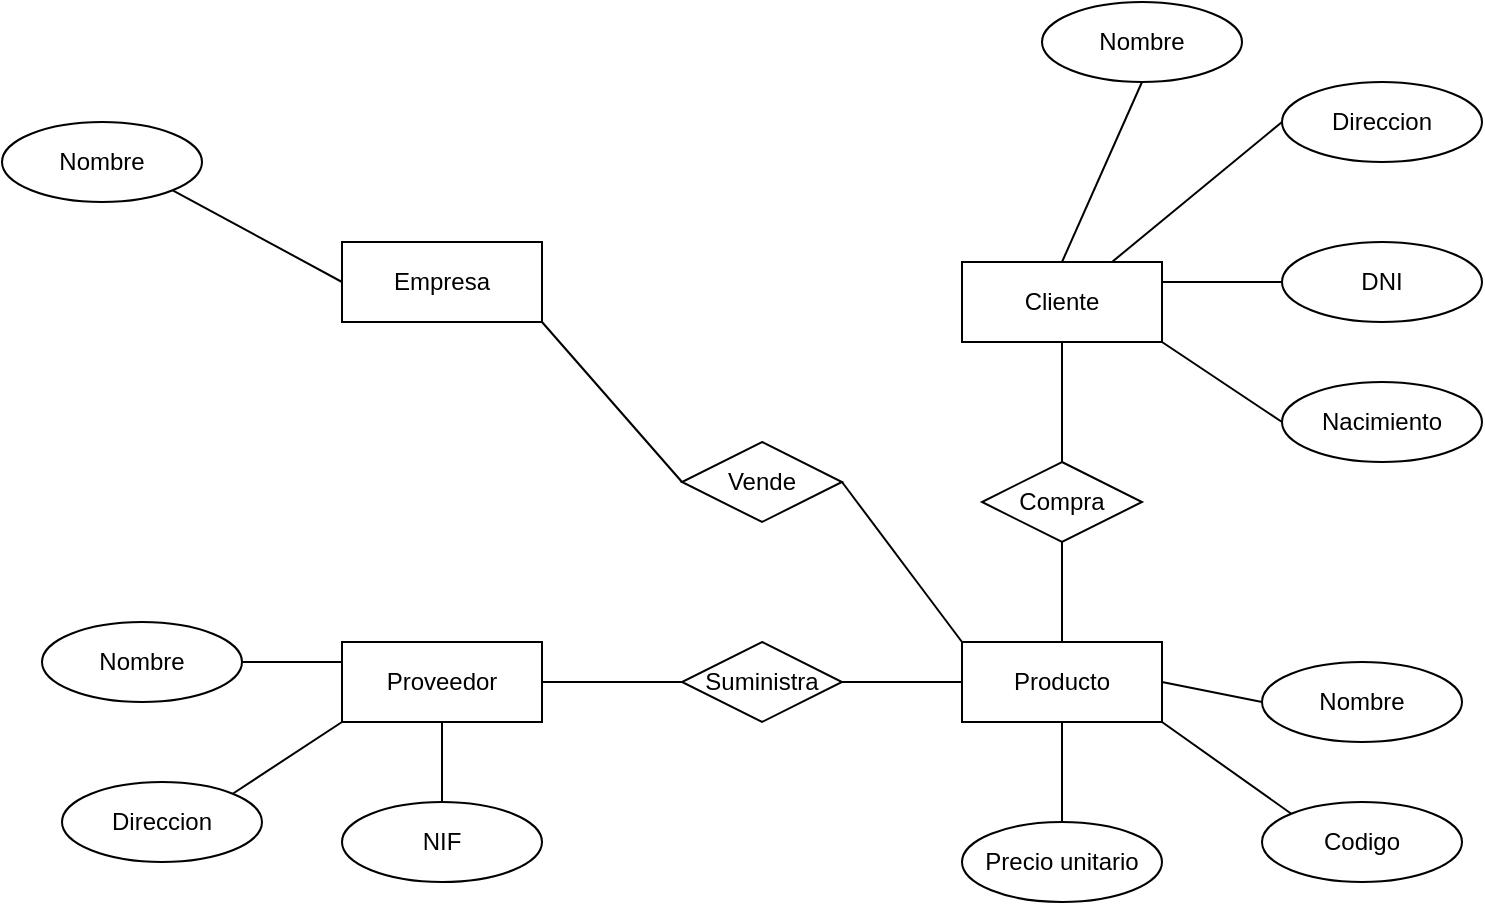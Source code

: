 <mxfile version="26.2.9">
  <diagram id="R2lEEEUBdFMjLlhIrx00" name="Page-1">
    <mxGraphModel dx="1428" dy="777" grid="1" gridSize="10" guides="1" tooltips="1" connect="1" arrows="1" fold="1" page="1" pageScale="1" pageWidth="850" pageHeight="1100" math="0" shadow="0" extFonts="Permanent Marker^https://fonts.googleapis.com/css?family=Permanent+Marker">
      <root>
        <mxCell id="0" />
        <mxCell id="1" parent="0" />
        <mxCell id="OVQGoGSdfRURgUhwambt-1" value="Proveedor" style="whiteSpace=wrap;html=1;align=center;" vertex="1" parent="1">
          <mxGeometry x="210" y="390" width="100" height="40" as="geometry" />
        </mxCell>
        <mxCell id="OVQGoGSdfRURgUhwambt-2" value="Cliente" style="whiteSpace=wrap;html=1;align=center;" vertex="1" parent="1">
          <mxGeometry x="520" y="200" width="100" height="40" as="geometry" />
        </mxCell>
        <mxCell id="OVQGoGSdfRURgUhwambt-3" value="Empresa" style="whiteSpace=wrap;html=1;align=center;" vertex="1" parent="1">
          <mxGeometry x="210" y="190" width="100" height="40" as="geometry" />
        </mxCell>
        <mxCell id="OVQGoGSdfRURgUhwambt-4" value="Producto" style="whiteSpace=wrap;html=1;align=center;" vertex="1" parent="1">
          <mxGeometry x="520" y="390" width="100" height="40" as="geometry" />
        </mxCell>
        <mxCell id="OVQGoGSdfRURgUhwambt-5" value="Nacimiento" style="ellipse;whiteSpace=wrap;html=1;align=center;" vertex="1" parent="1">
          <mxGeometry x="680" y="260" width="100" height="40" as="geometry" />
        </mxCell>
        <mxCell id="OVQGoGSdfRURgUhwambt-6" value="DNI" style="ellipse;whiteSpace=wrap;html=1;align=center;" vertex="1" parent="1">
          <mxGeometry x="680" y="190" width="100" height="40" as="geometry" />
        </mxCell>
        <mxCell id="OVQGoGSdfRURgUhwambt-7" value="Direccion" style="ellipse;whiteSpace=wrap;html=1;align=center;" vertex="1" parent="1">
          <mxGeometry x="680" y="110" width="100" height="40" as="geometry" />
        </mxCell>
        <mxCell id="OVQGoGSdfRURgUhwambt-8" value="Nombre" style="ellipse;whiteSpace=wrap;html=1;align=center;" vertex="1" parent="1">
          <mxGeometry x="560" y="70" width="100" height="40" as="geometry" />
        </mxCell>
        <mxCell id="OVQGoGSdfRURgUhwambt-9" value="Codigo" style="ellipse;whiteSpace=wrap;html=1;align=center;" vertex="1" parent="1">
          <mxGeometry x="670" y="470" width="100" height="40" as="geometry" />
        </mxCell>
        <mxCell id="OVQGoGSdfRURgUhwambt-10" value="Nombre" style="ellipse;whiteSpace=wrap;html=1;align=center;" vertex="1" parent="1">
          <mxGeometry x="670" y="400" width="100" height="40" as="geometry" />
        </mxCell>
        <mxCell id="OVQGoGSdfRURgUhwambt-11" value="Precio unitario" style="ellipse;whiteSpace=wrap;html=1;align=center;" vertex="1" parent="1">
          <mxGeometry x="520" y="480" width="100" height="40" as="geometry" />
        </mxCell>
        <mxCell id="OVQGoGSdfRURgUhwambt-12" value="Nombre" style="ellipse;whiteSpace=wrap;html=1;align=center;" vertex="1" parent="1">
          <mxGeometry x="60" y="380" width="100" height="40" as="geometry" />
        </mxCell>
        <mxCell id="OVQGoGSdfRURgUhwambt-13" value="NIF" style="ellipse;whiteSpace=wrap;html=1;align=center;" vertex="1" parent="1">
          <mxGeometry x="210" y="470" width="100" height="40" as="geometry" />
        </mxCell>
        <mxCell id="OVQGoGSdfRURgUhwambt-14" value="Direccion" style="ellipse;whiteSpace=wrap;html=1;align=center;" vertex="1" parent="1">
          <mxGeometry x="70" y="460" width="100" height="40" as="geometry" />
        </mxCell>
        <mxCell id="OVQGoGSdfRURgUhwambt-15" value="Nombre" style="ellipse;whiteSpace=wrap;html=1;align=center;" vertex="1" parent="1">
          <mxGeometry x="40" y="130" width="100" height="40" as="geometry" />
        </mxCell>
        <mxCell id="OVQGoGSdfRURgUhwambt-16" value="" style="endArrow=none;html=1;rounded=0;exitX=1;exitY=1;exitDx=0;exitDy=0;entryX=0;entryY=0.5;entryDx=0;entryDy=0;" edge="1" parent="1" source="OVQGoGSdfRURgUhwambt-15" target="OVQGoGSdfRURgUhwambt-3">
          <mxGeometry width="50" height="50" relative="1" as="geometry">
            <mxPoint x="400" y="430" as="sourcePoint" />
            <mxPoint x="450" y="380" as="targetPoint" />
          </mxGeometry>
        </mxCell>
        <mxCell id="OVQGoGSdfRURgUhwambt-17" value="" style="endArrow=none;html=1;rounded=0;exitX=1;exitY=0.5;exitDx=0;exitDy=0;entryX=0;entryY=0.25;entryDx=0;entryDy=0;" edge="1" parent="1" source="OVQGoGSdfRURgUhwambt-12" target="OVQGoGSdfRURgUhwambt-1">
          <mxGeometry width="50" height="50" relative="1" as="geometry">
            <mxPoint x="400" y="430" as="sourcePoint" />
            <mxPoint x="450" y="380" as="targetPoint" />
          </mxGeometry>
        </mxCell>
        <mxCell id="OVQGoGSdfRURgUhwambt-18" value="" style="endArrow=none;html=1;rounded=0;exitX=1;exitY=0;exitDx=0;exitDy=0;entryX=0;entryY=1;entryDx=0;entryDy=0;" edge="1" parent="1" source="OVQGoGSdfRURgUhwambt-14" target="OVQGoGSdfRURgUhwambt-1">
          <mxGeometry width="50" height="50" relative="1" as="geometry">
            <mxPoint x="400" y="430" as="sourcePoint" />
            <mxPoint x="450" y="380" as="targetPoint" />
          </mxGeometry>
        </mxCell>
        <mxCell id="OVQGoGSdfRURgUhwambt-19" value="" style="endArrow=none;html=1;rounded=0;exitX=0.5;exitY=0;exitDx=0;exitDy=0;entryX=0.5;entryY=1;entryDx=0;entryDy=0;" edge="1" parent="1" source="OVQGoGSdfRURgUhwambt-13" target="OVQGoGSdfRURgUhwambt-1">
          <mxGeometry width="50" height="50" relative="1" as="geometry">
            <mxPoint x="400" y="430" as="sourcePoint" />
            <mxPoint x="450" y="380" as="targetPoint" />
          </mxGeometry>
        </mxCell>
        <mxCell id="OVQGoGSdfRURgUhwambt-20" value="" style="endArrow=none;html=1;rounded=0;exitX=0.5;exitY=1;exitDx=0;exitDy=0;entryX=0.5;entryY=0;entryDx=0;entryDy=0;" edge="1" parent="1" source="OVQGoGSdfRURgUhwambt-8" target="OVQGoGSdfRURgUhwambt-2">
          <mxGeometry width="50" height="50" relative="1" as="geometry">
            <mxPoint x="400" y="430" as="sourcePoint" />
            <mxPoint x="450" y="380" as="targetPoint" />
          </mxGeometry>
        </mxCell>
        <mxCell id="OVQGoGSdfRURgUhwambt-21" value="" style="endArrow=none;html=1;rounded=0;exitX=0;exitY=0.5;exitDx=0;exitDy=0;entryX=0.75;entryY=0;entryDx=0;entryDy=0;" edge="1" parent="1" source="OVQGoGSdfRURgUhwambt-7" target="OVQGoGSdfRURgUhwambt-2">
          <mxGeometry width="50" height="50" relative="1" as="geometry">
            <mxPoint x="400" y="430" as="sourcePoint" />
            <mxPoint x="450" y="380" as="targetPoint" />
          </mxGeometry>
        </mxCell>
        <mxCell id="OVQGoGSdfRURgUhwambt-22" value="" style="endArrow=none;html=1;rounded=0;exitX=0;exitY=0.5;exitDx=0;exitDy=0;entryX=1;entryY=0.25;entryDx=0;entryDy=0;" edge="1" parent="1" source="OVQGoGSdfRURgUhwambt-6" target="OVQGoGSdfRURgUhwambt-2">
          <mxGeometry width="50" height="50" relative="1" as="geometry">
            <mxPoint x="400" y="430" as="sourcePoint" />
            <mxPoint x="450" y="380" as="targetPoint" />
          </mxGeometry>
        </mxCell>
        <mxCell id="OVQGoGSdfRURgUhwambt-23" value="" style="endArrow=none;html=1;rounded=0;exitX=0;exitY=0.5;exitDx=0;exitDy=0;entryX=1;entryY=1;entryDx=0;entryDy=0;" edge="1" parent="1" source="OVQGoGSdfRURgUhwambt-5" target="OVQGoGSdfRURgUhwambt-2">
          <mxGeometry width="50" height="50" relative="1" as="geometry">
            <mxPoint x="400" y="430" as="sourcePoint" />
            <mxPoint x="450" y="380" as="targetPoint" />
          </mxGeometry>
        </mxCell>
        <mxCell id="OVQGoGSdfRURgUhwambt-24" value="" style="endArrow=none;html=1;rounded=0;exitX=0.5;exitY=0;exitDx=0;exitDy=0;entryX=0.5;entryY=1;entryDx=0;entryDy=0;" edge="1" parent="1" source="OVQGoGSdfRURgUhwambt-11" target="OVQGoGSdfRURgUhwambt-4">
          <mxGeometry width="50" height="50" relative="1" as="geometry">
            <mxPoint x="400" y="430" as="sourcePoint" />
            <mxPoint x="450" y="380" as="targetPoint" />
          </mxGeometry>
        </mxCell>
        <mxCell id="OVQGoGSdfRURgUhwambt-25" value="" style="endArrow=none;html=1;rounded=0;exitX=0;exitY=0.5;exitDx=0;exitDy=0;entryX=1;entryY=0.5;entryDx=0;entryDy=0;" edge="1" parent="1" source="OVQGoGSdfRURgUhwambt-10" target="OVQGoGSdfRURgUhwambt-4">
          <mxGeometry width="50" height="50" relative="1" as="geometry">
            <mxPoint x="400" y="430" as="sourcePoint" />
            <mxPoint x="450" y="380" as="targetPoint" />
          </mxGeometry>
        </mxCell>
        <mxCell id="OVQGoGSdfRURgUhwambt-26" value="" style="endArrow=none;html=1;rounded=0;exitX=0;exitY=0;exitDx=0;exitDy=0;entryX=1;entryY=1;entryDx=0;entryDy=0;" edge="1" parent="1" source="OVQGoGSdfRURgUhwambt-9" target="OVQGoGSdfRURgUhwambt-4">
          <mxGeometry width="50" height="50" relative="1" as="geometry">
            <mxPoint x="400" y="430" as="sourcePoint" />
            <mxPoint x="450" y="380" as="targetPoint" />
          </mxGeometry>
        </mxCell>
        <mxCell id="OVQGoGSdfRURgUhwambt-27" value="Compra" style="shape=rhombus;perimeter=rhombusPerimeter;whiteSpace=wrap;html=1;align=center;" vertex="1" parent="1">
          <mxGeometry x="530" y="300" width="80" height="40" as="geometry" />
        </mxCell>
        <mxCell id="OVQGoGSdfRURgUhwambt-29" value="Vende" style="shape=rhombus;perimeter=rhombusPerimeter;whiteSpace=wrap;html=1;align=center;" vertex="1" parent="1">
          <mxGeometry x="380" y="290" width="80" height="40" as="geometry" />
        </mxCell>
        <mxCell id="OVQGoGSdfRURgUhwambt-30" value="" style="endArrow=none;html=1;rounded=0;exitX=1;exitY=1;exitDx=0;exitDy=0;entryX=0;entryY=0.5;entryDx=0;entryDy=0;" edge="1" parent="1" source="OVQGoGSdfRURgUhwambt-3" target="OVQGoGSdfRURgUhwambt-29">
          <mxGeometry width="50" height="50" relative="1" as="geometry">
            <mxPoint x="400" y="430" as="sourcePoint" />
            <mxPoint x="450" y="380" as="targetPoint" />
          </mxGeometry>
        </mxCell>
        <mxCell id="OVQGoGSdfRURgUhwambt-33" value="" style="endArrow=none;html=1;rounded=0;exitX=0.5;exitY=0;exitDx=0;exitDy=0;entryX=0.5;entryY=1;entryDx=0;entryDy=0;" edge="1" parent="1" source="OVQGoGSdfRURgUhwambt-4" target="OVQGoGSdfRURgUhwambt-27">
          <mxGeometry width="50" height="50" relative="1" as="geometry">
            <mxPoint x="400" y="430" as="sourcePoint" />
            <mxPoint x="450" y="380" as="targetPoint" />
          </mxGeometry>
        </mxCell>
        <mxCell id="OVQGoGSdfRURgUhwambt-34" value="" style="endArrow=none;html=1;rounded=0;exitX=0.5;exitY=0;exitDx=0;exitDy=0;entryX=0.5;entryY=1;entryDx=0;entryDy=0;" edge="1" parent="1" source="OVQGoGSdfRURgUhwambt-27" target="OVQGoGSdfRURgUhwambt-2">
          <mxGeometry width="50" height="50" relative="1" as="geometry">
            <mxPoint x="400" y="430" as="sourcePoint" />
            <mxPoint x="450" y="380" as="targetPoint" />
          </mxGeometry>
        </mxCell>
        <mxCell id="OVQGoGSdfRURgUhwambt-35" value="Suministra" style="shape=rhombus;perimeter=rhombusPerimeter;whiteSpace=wrap;html=1;align=center;" vertex="1" parent="1">
          <mxGeometry x="380" y="390" width="80" height="40" as="geometry" />
        </mxCell>
        <mxCell id="OVQGoGSdfRURgUhwambt-36" value="" style="endArrow=none;html=1;rounded=0;exitX=1;exitY=0.5;exitDx=0;exitDy=0;entryX=0;entryY=0.5;entryDx=0;entryDy=0;" edge="1" parent="1" source="OVQGoGSdfRURgUhwambt-1" target="OVQGoGSdfRURgUhwambt-35">
          <mxGeometry width="50" height="50" relative="1" as="geometry">
            <mxPoint x="400" y="430" as="sourcePoint" />
            <mxPoint x="450" y="380" as="targetPoint" />
          </mxGeometry>
        </mxCell>
        <mxCell id="OVQGoGSdfRURgUhwambt-37" value="" style="endArrow=none;html=1;rounded=0;exitX=0;exitY=0.5;exitDx=0;exitDy=0;entryX=1;entryY=0.5;entryDx=0;entryDy=0;" edge="1" parent="1" source="OVQGoGSdfRURgUhwambt-4" target="OVQGoGSdfRURgUhwambt-35">
          <mxGeometry width="50" height="50" relative="1" as="geometry">
            <mxPoint x="400" y="430" as="sourcePoint" />
            <mxPoint x="450" y="380" as="targetPoint" />
          </mxGeometry>
        </mxCell>
        <mxCell id="OVQGoGSdfRURgUhwambt-38" value="" style="endArrow=none;html=1;rounded=0;entryX=1;entryY=0.5;entryDx=0;entryDy=0;exitX=0;exitY=0;exitDx=0;exitDy=0;" edge="1" parent="1" source="OVQGoGSdfRURgUhwambt-4" target="OVQGoGSdfRURgUhwambt-29">
          <mxGeometry width="50" height="50" relative="1" as="geometry">
            <mxPoint x="400" y="430" as="sourcePoint" />
            <mxPoint x="450" y="380" as="targetPoint" />
          </mxGeometry>
        </mxCell>
      </root>
    </mxGraphModel>
  </diagram>
</mxfile>
